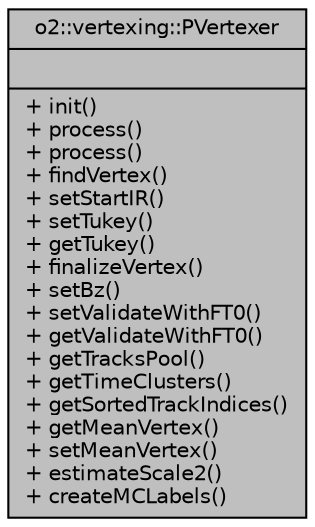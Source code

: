 digraph "o2::vertexing::PVertexer"
{
 // INTERACTIVE_SVG=YES
  bgcolor="transparent";
  edge [fontname="Helvetica",fontsize="10",labelfontname="Helvetica",labelfontsize="10"];
  node [fontname="Helvetica",fontsize="10",shape=record];
  Node1 [label="{o2::vertexing::PVertexer\n||+ init()\l+ process()\l+ process()\l+ findVertex()\l+ setStartIR()\l+ setTukey()\l+ getTukey()\l+ finalizeVertex()\l+ setBz()\l+ setValidateWithFT0()\l+ getValidateWithFT0()\l+ getTracksPool()\l+ getTimeClusters()\l+ getSortedTrackIndices()\l+ getMeanVertex()\l+ setMeanVertex()\l+ estimateScale2()\l+ createMCLabels()\l}",height=0.2,width=0.4,color="black", fillcolor="grey75", style="filled", fontcolor="black"];
}
